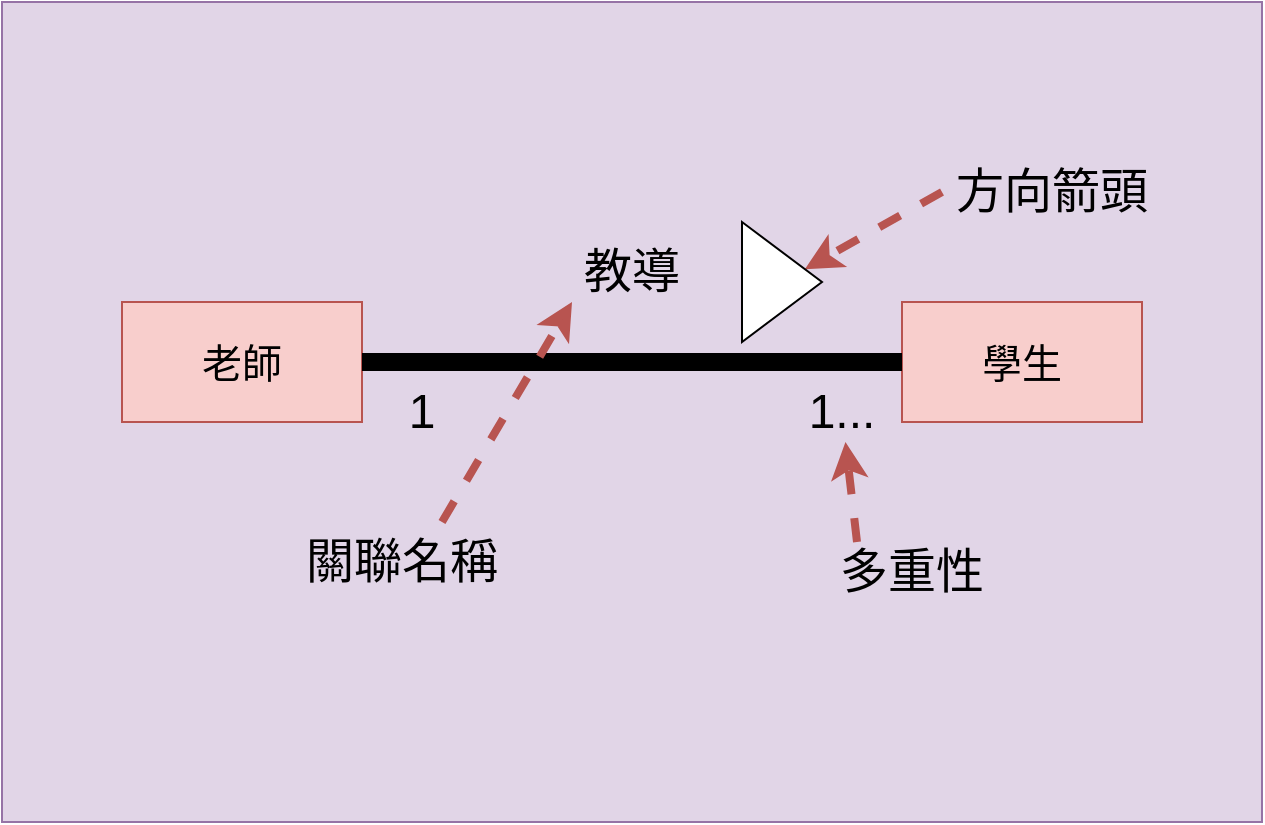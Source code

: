 <mxfile>
    <diagram id="oWJNXRk8A1Wmb8L6-Psb" name="第1頁">
        <mxGraphModel dx="1130" dy="787" grid="1" gridSize="10" guides="1" tooltips="1" connect="1" arrows="1" fold="1" page="1" pageScale="1" pageWidth="827" pageHeight="1169" math="0" shadow="0">
            <root>
                <mxCell id="0"/>
                <mxCell id="1" parent="0"/>
                <mxCell id="2" value="" style="rounded=0;whiteSpace=wrap;html=1;fillColor=#e1d5e7;strokeColor=#9673a6;" vertex="1" parent="1">
                    <mxGeometry x="110" y="210" width="630" height="410" as="geometry"/>
                </mxCell>
                <mxCell id="3" value="&lt;font color=&quot;#000000&quot; style=&quot;font-size: 20px;&quot;&gt;老師&lt;/font&gt;" style="rounded=0;whiteSpace=wrap;html=1;fillColor=#f8cecc;strokeColor=#b85450;" vertex="1" parent="1">
                    <mxGeometry x="170" y="360" width="120" height="60" as="geometry"/>
                </mxCell>
                <mxCell id="4" value="&lt;font color=&quot;#000000&quot; style=&quot;font-size: 20px;&quot;&gt;學生&lt;/font&gt;" style="rounded=0;whiteSpace=wrap;html=1;fillColor=#f8cecc;strokeColor=#b85450;" vertex="1" parent="1">
                    <mxGeometry x="560" y="360" width="120" height="60" as="geometry"/>
                </mxCell>
                <mxCell id="5" value="" style="endArrow=none;html=1;fontSize=20;fontColor=#000000;exitX=1;exitY=0.5;exitDx=0;exitDy=0;strokeWidth=9;strokeColor=#000000;" edge="1" parent="1" source="3" target="4">
                    <mxGeometry width="50" height="50" relative="1" as="geometry">
                        <mxPoint x="390" y="420" as="sourcePoint"/>
                        <mxPoint x="440" y="370" as="targetPoint"/>
                    </mxGeometry>
                </mxCell>
                <mxCell id="7" value="&lt;font style=&quot;font-size: 24px;&quot;&gt;教導&lt;/font&gt;" style="text;strokeColor=none;align=center;fillColor=none;html=1;verticalAlign=middle;whiteSpace=wrap;rounded=0;fontSize=20;fontColor=#000000;" vertex="1" parent="1">
                    <mxGeometry x="395" y="330" width="60" height="30" as="geometry"/>
                </mxCell>
                <mxCell id="8" value="關聯名稱" style="text;strokeColor=none;align=center;fillColor=none;html=1;verticalAlign=middle;whiteSpace=wrap;rounded=0;fontSize=24;fontColor=#000000;" vertex="1" parent="1">
                    <mxGeometry x="250" y="480" width="120" height="20" as="geometry"/>
                </mxCell>
                <mxCell id="18" style="edgeStyle=none;html=1;exitX=0.25;exitY=0;exitDx=0;exitDy=0;dashed=1;strokeColor=#b85450;strokeWidth=4;fontSize=24;fontColor=#000000;fillColor=#f8cecc;" edge="1" parent="1" source="9" target="12">
                    <mxGeometry relative="1" as="geometry"/>
                </mxCell>
                <mxCell id="9" value="多重性" style="text;strokeColor=none;align=center;fillColor=none;html=1;verticalAlign=middle;whiteSpace=wrap;rounded=0;fontSize=24;fontColor=#000000;" vertex="1" parent="1">
                    <mxGeometry x="510" y="480" width="110" height="30" as="geometry"/>
                </mxCell>
                <mxCell id="17" style="edgeStyle=none;html=1;exitX=0;exitY=0.5;exitDx=0;exitDy=0;dashed=1;strokeColor=#b85450;strokeWidth=4;fontSize=24;fontColor=#000000;fillColor=#f8cecc;" edge="1" parent="1" source="10" target="13">
                    <mxGeometry relative="1" as="geometry"/>
                </mxCell>
                <mxCell id="10" value="方向箭頭" style="text;strokeColor=none;align=center;fillColor=none;html=1;verticalAlign=middle;whiteSpace=wrap;rounded=0;fontSize=24;fontColor=#000000;" vertex="1" parent="1">
                    <mxGeometry x="580" y="290" width="110" height="30" as="geometry"/>
                </mxCell>
                <mxCell id="11" value="1" style="text;strokeColor=none;align=center;fillColor=none;html=1;verticalAlign=middle;whiteSpace=wrap;rounded=0;fontSize=24;fontColor=#000000;" vertex="1" parent="1">
                    <mxGeometry x="290" y="400" width="60" height="30" as="geometry"/>
                </mxCell>
                <mxCell id="12" value="1..." style="text;strokeColor=none;align=center;fillColor=none;html=1;verticalAlign=middle;whiteSpace=wrap;rounded=0;fontSize=24;fontColor=#000000;" vertex="1" parent="1">
                    <mxGeometry x="500" y="400" width="60" height="30" as="geometry"/>
                </mxCell>
                <mxCell id="13" value="" style="triangle;whiteSpace=wrap;html=1;fontSize=24;" vertex="1" parent="1">
                    <mxGeometry x="480" y="320" width="40" height="60" as="geometry"/>
                </mxCell>
                <mxCell id="16" value="" style="endArrow=classic;html=1;strokeColor=#b85450;strokeWidth=4;fontSize=24;fontColor=#000000;dashed=1;entryX=0;entryY=1;entryDx=0;entryDy=0;fillColor=#f8cecc;" edge="1" parent="1" target="7">
                    <mxGeometry width="50" height="50" relative="1" as="geometry">
                        <mxPoint x="330" y="470" as="sourcePoint"/>
                        <mxPoint x="380" y="420" as="targetPoint"/>
                    </mxGeometry>
                </mxCell>
            </root>
        </mxGraphModel>
    </diagram>
</mxfile>